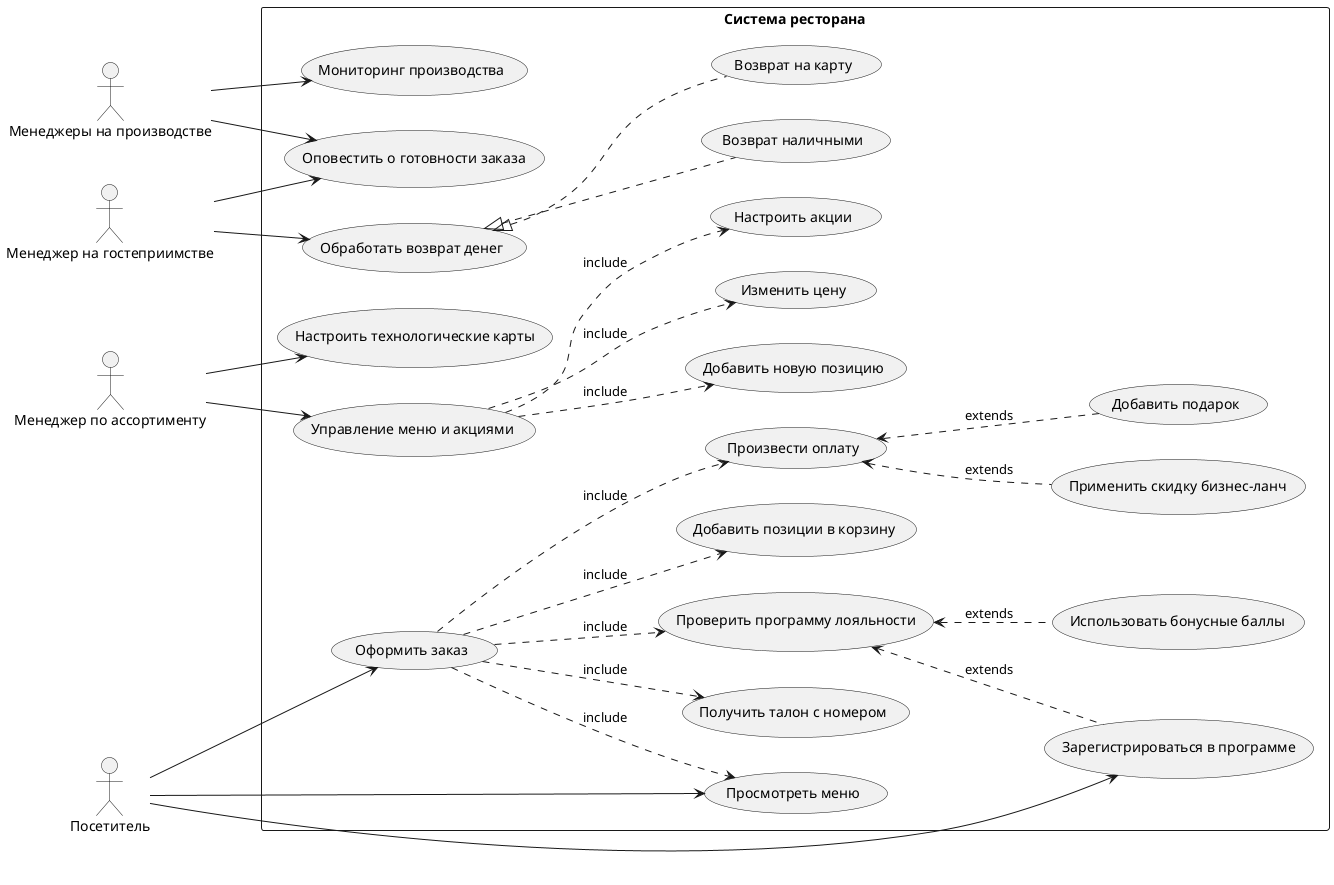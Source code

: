 @startuml

left to right direction

actor "Посетитель" as Guest
actor "Менеджер на гостеприимстве" as HospitalityManager
actor "Менеджер по ассортименту" as AssortmentManager
actor "Менеджеры на производстве" as ProductionSystem

rectangle "Система ресторана" {
    usecase "Оформить заказ" as UC_PlaceOrder 
    usecase "Просмотреть меню" as UC_ViewMenu
    usecase "Добавить позиции в корзину" as UC_AddToCart
    usecase "Произвести оплату" as UC_MakePayment
    usecase "Получить талон с номером" as UC_GetReceipt
    usecase "Проверить программу лояльности" as UC_CheckLoyalty
    usecase "Зарегистрироваться в программе" as UC_RegisterLoyalty
    usecase "Использовать бонусные баллы" as UC_UseLoyaltyPoints
    usecase "Применить скидку бизнес-ланч" as UC_ApplyBusinessLunchDiscount
    usecase "Добавить подарок" as UC_ApplyFreeGift

    usecase "Обработать возврат денег" as UC_ProcessRefund 
    usecase "Возврат наличными" as UC_CashRefund
    usecase "Возврат на карту" as UC_CardRefund
  
    usecase "Управление меню и акциями" as UC_ManageMenu 
    usecase "Добавить новую позицию" as UC_AddMenuItem
    usecase "Изменить цену" as UC_ChangePrice
    usecase "Настроить акции" as UC_SetupPromotions
  
    usecase "Настроить технологические карты" as UC_ConfigureRecipes
    usecase "Мониторинг производства" as UC_MonitorProduction
    usecase "Оповестить о готовности заказа" as UC_NotifyOrderReady

    ' Include-связи (обязательные шаги)
    UC_PlaceOrder ..> UC_ViewMenu : include
    UC_PlaceOrder ..> UC_AddToCart : include
    UC_PlaceOrder ..> UC_MakePayment : include
    UC_PlaceOrder ..> UC_GetReceipt : include
    UC_PlaceOrder ..> UC_CheckLoyalty : include

    UC_ProcessRefund <|.. UC_CashRefund 
    UC_ProcessRefund <|.. UC_CardRefund 

    UC_ManageMenu ..> UC_AddMenuItem : include
    UC_ManageMenu ..> UC_ChangePrice : include
    UC_ManageMenu ..> UC_SetupPromotions : include

    ' Extend-связи (условные/дополнительные шаги)
    UC_CheckLoyalty <.. UC_RegisterLoyalty : extends
    UC_CheckLoyalty <.. UC_UseLoyaltyPoints : extends
    UC_MakePayment <.. UC_ApplyBusinessLunchDiscount : extends
    UC_MakePayment <.. UC_ApplyFreeGift : extends
}

' Связи акторов с Use Case
Guest --> UC_PlaceOrder
Guest --> UC_ViewMenu
Guest --> UC_RegisterLoyalty

HospitalityManager --> UC_ProcessRefund
HospitalityManager --> UC_NotifyOrderReady

AssortmentManager --> UC_ManageMenu
AssortmentManager --> UC_ConfigureRecipes

ProductionSystem --> UC_MonitorProduction
ProductionSystem --> UC_NotifyOrderReady

@enduml